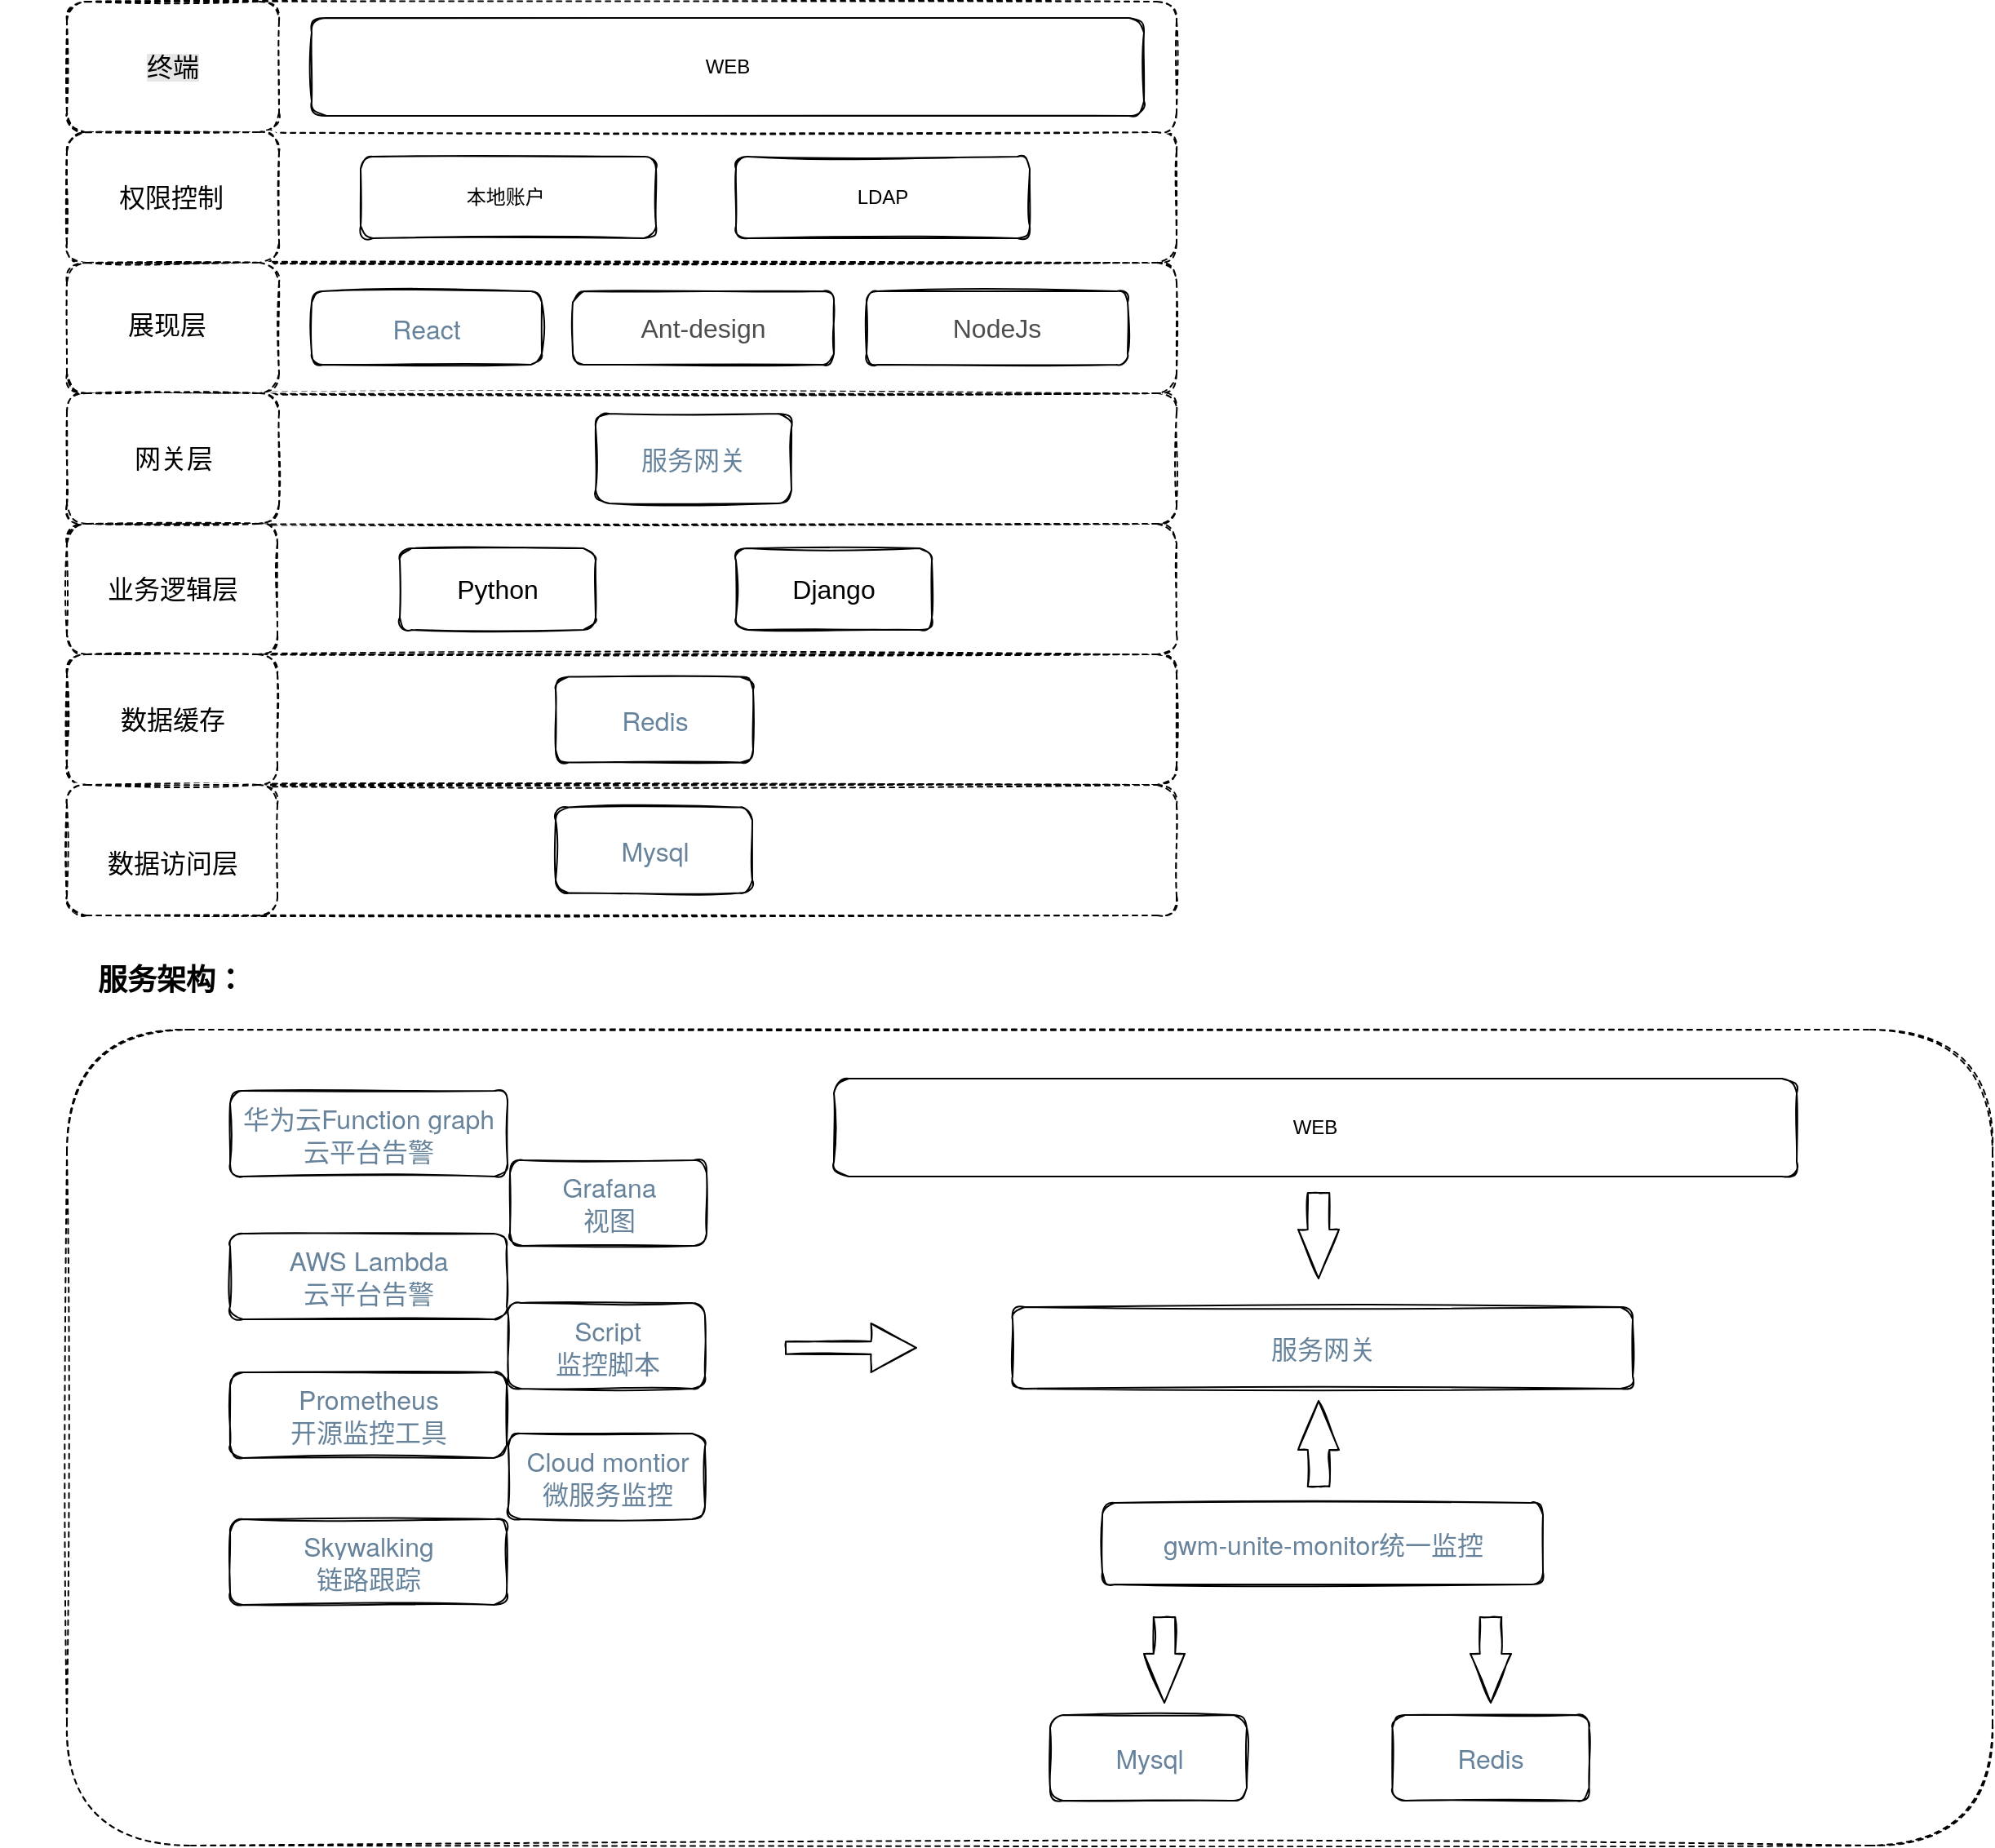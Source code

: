 <mxfile version="15.1.2" type="github">
  <diagram id="tznZErBPPmd9m9mybXFn" name="第 1 页">
    <mxGraphModel dx="1422" dy="706" grid="1" gridSize="10" guides="1" tooltips="1" connect="1" arrows="1" fold="1" page="1" pageScale="1" pageWidth="827" pageHeight="1169" math="0" shadow="0">
      <root>
        <mxCell id="0" />
        <mxCell id="1" parent="0" />
        <mxCell id="WTTCFvEiVQJhgHqV70Xt-83" value="" style="whiteSpace=wrap;html=1;shadow=0;glass=0;dashed=1;sketch=1;rounded=1;" vertex="1" parent="1">
          <mxGeometry x="90" y="710" width="1180" height="500" as="geometry" />
        </mxCell>
        <mxCell id="WTTCFvEiVQJhgHqV70Xt-27" value="" style="whiteSpace=wrap;html=1;dashed=1;sketch=1;rounded=1;" vertex="1" parent="1">
          <mxGeometry x="90" y="480" width="680" height="80" as="geometry" />
        </mxCell>
        <mxCell id="WTTCFvEiVQJhgHqV70Xt-25" value="" style="whiteSpace=wrap;html=1;dashed=1;sketch=1;rounded=1;" vertex="1" parent="1">
          <mxGeometry x="90" y="560" width="680" height="80" as="geometry" />
        </mxCell>
        <mxCell id="WTTCFvEiVQJhgHqV70Xt-24" value="" style="whiteSpace=wrap;html=1;dashed=1;sketch=1;rounded=1;" vertex="1" parent="1">
          <mxGeometry x="90" y="400" width="680" height="80" as="geometry" />
        </mxCell>
        <mxCell id="WTTCFvEiVQJhgHqV70Xt-22" value="" style="whiteSpace=wrap;html=1;dashed=1;sketch=1;rounded=1;" vertex="1" parent="1">
          <mxGeometry x="90" y="320" width="680" height="80" as="geometry" />
        </mxCell>
        <mxCell id="WTTCFvEiVQJhgHqV70Xt-20" value="" style="whiteSpace=wrap;html=1;dashed=1;sketch=1;rounded=1;" vertex="1" parent="1">
          <mxGeometry x="90" y="240" width="680" height="80" as="geometry" />
        </mxCell>
        <mxCell id="WTTCFvEiVQJhgHqV70Xt-19" value="" style="whiteSpace=wrap;html=1;dashed=1;sketch=1;rounded=1;" vertex="1" parent="1">
          <mxGeometry x="90" y="160" width="680" height="80" as="geometry" />
        </mxCell>
        <mxCell id="WTTCFvEiVQJhgHqV70Xt-18" value="" style="whiteSpace=wrap;html=1;dashed=1;sketch=1;rounded=1;" vertex="1" parent="1">
          <mxGeometry x="90" y="80" width="680" height="80" as="geometry" />
        </mxCell>
        <mxCell id="WTTCFvEiVQJhgHqV70Xt-1" value="WEB" style="whiteSpace=wrap;html=1;sketch=1;rounded=1;" vertex="1" parent="1">
          <mxGeometry x="240" y="90" width="510" height="60" as="geometry" />
        </mxCell>
        <mxCell id="WTTCFvEiVQJhgHqV70Xt-2" value="&lt;font color=&quot;#67839c&quot; face=&quot;helvetica neue, helvetica, arial, sans-serif&quot;&gt;&lt;span style=&quot;font-size: 16px&quot;&gt;React&lt;/span&gt;&lt;/font&gt;" style="whiteSpace=wrap;html=1;sketch=1;rounded=1;" vertex="1" parent="1">
          <mxGeometry x="240" y="257.5" width="141" height="45" as="geometry" />
        </mxCell>
        <mxCell id="WTTCFvEiVQJhgHqV70Xt-5" value="本地账户&lt;span style=&quot;white-space: pre&quot;&gt; &lt;/span&gt;" style="whiteSpace=wrap;html=1;sketch=1;rounded=1;" vertex="1" parent="1">
          <mxGeometry x="270" y="175" width="181" height="50" as="geometry" />
        </mxCell>
        <mxCell id="WTTCFvEiVQJhgHqV70Xt-6" value="LDAP" style="whiteSpace=wrap;html=1;sketch=1;rounded=1;" vertex="1" parent="1">
          <mxGeometry x="500" y="175" width="180" height="50" as="geometry" />
        </mxCell>
        <mxCell id="WTTCFvEiVQJhgHqV70Xt-9" value="&lt;font style=&quot;font-size: 16px&quot;&gt;Python&lt;/font&gt;" style="whiteSpace=wrap;html=1;sketch=1;rounded=1;" vertex="1" parent="1">
          <mxGeometry x="294" y="415" width="120" height="50" as="geometry" />
        </mxCell>
        <mxCell id="WTTCFvEiVQJhgHqV70Xt-10" value="&lt;font color=&quot;#67839c&quot; face=&quot;helvetica neue, helvetica, arial, sans-serif&quot;&gt;&lt;span style=&quot;font-size: 16px ; background-color: rgb(255 , 255 , 255)&quot;&gt;服务网关&lt;/span&gt;&lt;/font&gt;" style="whiteSpace=wrap;html=1;sketch=1;rounded=1;" vertex="1" parent="1">
          <mxGeometry x="414" y="332.5" width="120" height="55" as="geometry" />
        </mxCell>
        <mxCell id="WTTCFvEiVQJhgHqV70Xt-16" value="&lt;font color=&quot;#67839c&quot; face=&quot;helvetica neue, helvetica, arial, sans-serif&quot;&gt;&lt;span style=&quot;font-size: 16px ; background-color: rgb(255 , 255 , 255)&quot;&gt;Mysql&lt;/span&gt;&lt;/font&gt;" style="whiteSpace=wrap;html=1;sketch=1;rounded=1;" vertex="1" parent="1">
          <mxGeometry x="389.5" y="573.75" width="120.5" height="52.5" as="geometry" />
        </mxCell>
        <mxCell id="WTTCFvEiVQJhgHqV70Xt-26" value="&lt;span style=&quot;color: rgb(77 , 77 , 77) ; font-family: , &amp;#34;sf ui text&amp;#34; , &amp;#34;arial&amp;#34; , &amp;#34;pingfang sc&amp;#34; , &amp;#34;hiragino sans gb&amp;#34; , &amp;#34;microsoft yahei&amp;#34; , &amp;#34;wenquanyi micro hei&amp;#34; , sans-serif , &amp;#34;simhei&amp;#34; , &amp;#34;simsun&amp;#34; ; font-size: 16px ; background-color: rgb(255 , 255 , 255)&quot;&gt;Ant-design&lt;/span&gt;" style="whiteSpace=wrap;html=1;sketch=1;rounded=1;" vertex="1" parent="1">
          <mxGeometry x="400" y="257.5" width="160" height="45" as="geometry" />
        </mxCell>
        <mxCell id="WTTCFvEiVQJhgHqV70Xt-28" value="&lt;font color=&quot;#67839c&quot; face=&quot;helvetica neue, helvetica, arial, sans-serif&quot;&gt;&lt;span style=&quot;font-size: 16px ; background-color: rgb(255 , 255 , 255)&quot;&gt;Redis&lt;/span&gt;&lt;/font&gt;" style="whiteSpace=wrap;html=1;sketch=1;rounded=1;" vertex="1" parent="1">
          <mxGeometry x="389.5" y="493.75" width="121" height="52.5" as="geometry" />
        </mxCell>
        <mxCell id="WTTCFvEiVQJhgHqV70Xt-32" value="&lt;font color=&quot;#4d4d4d&quot;&gt;&lt;span style=&quot;font-size: 16px ; background-color: rgb(255 , 255 , 255)&quot;&gt;NodeJs&lt;/span&gt;&lt;/font&gt;" style="whiteSpace=wrap;html=1;sketch=1;rounded=1;" vertex="1" parent="1">
          <mxGeometry x="580" y="257.5" width="160" height="45" as="geometry" />
        </mxCell>
        <mxCell id="WTTCFvEiVQJhgHqV70Xt-33" value="&lt;font style=&quot;font-size: 16px&quot;&gt;Django&lt;/font&gt;" style="whiteSpace=wrap;html=1;sketch=1;rounded=1;" vertex="1" parent="1">
          <mxGeometry x="500" y="415" width="120" height="50" as="geometry" />
        </mxCell>
        <mxCell id="WTTCFvEiVQJhgHqV70Xt-34" value="" style="whiteSpace=wrap;html=1;shadow=0;glass=0;dashed=1;sketch=1;rounded=1;" vertex="1" parent="1">
          <mxGeometry x="90" y="80" width="130" height="80" as="geometry" />
        </mxCell>
        <mxCell id="WTTCFvEiVQJhgHqV70Xt-3" value="&lt;font style=&quot;font-size: 16px ; background-color: rgb(230 , 230 , 230)&quot;&gt;终端&lt;/font&gt;" style="text;html=1;align=center;verticalAlign=middle;whiteSpace=wrap;fontSize=16;sketch=1;rounded=1;" vertex="1" parent="1">
          <mxGeometry x="120" y="110" width="70" height="20" as="geometry" />
        </mxCell>
        <mxCell id="WTTCFvEiVQJhgHqV70Xt-35" value="" style="whiteSpace=wrap;html=1;shadow=0;glass=0;dashed=1;sketch=1;rounded=1;" vertex="1" parent="1">
          <mxGeometry x="90" y="160" width="130" height="80" as="geometry" />
        </mxCell>
        <mxCell id="WTTCFvEiVQJhgHqV70Xt-7" value="&lt;font style=&quot;font-size: 16px&quot;&gt;权限控制&lt;/font&gt;" style="text;html=1;align=center;verticalAlign=middle;whiteSpace=wrap;shadow=0;glass=0;sketch=1;rounded=1;" vertex="1" parent="1">
          <mxGeometry x="119" y="190" width="70" height="20" as="geometry" />
        </mxCell>
        <mxCell id="WTTCFvEiVQJhgHqV70Xt-36" value="" style="whiteSpace=wrap;html=1;shadow=0;glass=0;dashed=1;sketch=1;rounded=1;" vertex="1" parent="1">
          <mxGeometry x="90" y="240" width="130" height="80" as="geometry" />
        </mxCell>
        <mxCell id="WTTCFvEiVQJhgHqV70Xt-4" value="&lt;font style=&quot;font-size: 16px&quot;&gt;展现层&lt;/font&gt;" style="text;html=1;align=center;verticalAlign=middle;whiteSpace=wrap;sketch=1;rounded=1;" vertex="1" parent="1">
          <mxGeometry x="119" y="265" width="65" height="25" as="geometry" />
        </mxCell>
        <mxCell id="WTTCFvEiVQJhgHqV70Xt-37" value="" style="whiteSpace=wrap;html=1;shadow=0;glass=0;dashed=1;sketch=1;rounded=1;" vertex="1" parent="1">
          <mxGeometry x="90" y="320" width="130" height="80" as="geometry" />
        </mxCell>
        <mxCell id="WTTCFvEiVQJhgHqV70Xt-23" value="&lt;font style=&quot;font-size: 16px&quot;&gt;网关层&lt;/font&gt;" style="text;html=1;align=center;verticalAlign=middle;whiteSpace=wrap;sketch=1;rounded=1;" vertex="1" parent="1">
          <mxGeometry x="122.5" y="347.5" width="65" height="25" as="geometry" />
        </mxCell>
        <mxCell id="WTTCFvEiVQJhgHqV70Xt-38" value="" style="whiteSpace=wrap;html=1;shadow=0;glass=0;dashed=1;sketch=1;rounded=1;" vertex="1" parent="1">
          <mxGeometry x="90" y="400" width="129" height="80" as="geometry" />
        </mxCell>
        <mxCell id="WTTCFvEiVQJhgHqV70Xt-8" value="&lt;font style=&quot;font-size: 16px&quot;&gt;业务逻辑层&lt;/font&gt;" style="text;html=1;align=center;verticalAlign=middle;whiteSpace=wrap;sketch=1;rounded=1;" vertex="1" parent="1">
          <mxGeometry x="105" y="425" width="100" height="30" as="geometry" />
        </mxCell>
        <mxCell id="WTTCFvEiVQJhgHqV70Xt-39" value="" style="whiteSpace=wrap;html=1;shadow=0;glass=0;dashed=1;sketch=1;rounded=1;" vertex="1" parent="1">
          <mxGeometry x="90" y="480" width="129" height="80" as="geometry" />
        </mxCell>
        <mxCell id="WTTCFvEiVQJhgHqV70Xt-30" value="&lt;span style=&quot;font-size: 16px&quot;&gt;数据缓存&lt;/span&gt;" style="text;html=1;align=center;verticalAlign=middle;whiteSpace=wrap;sketch=1;rounded=1;" vertex="1" parent="1">
          <mxGeometry x="105" y="507.5" width="100" height="25" as="geometry" />
        </mxCell>
        <mxCell id="WTTCFvEiVQJhgHqV70Xt-40" value="" style="whiteSpace=wrap;html=1;shadow=0;glass=0;dashed=1;sketch=1;rounded=1;" vertex="1" parent="1">
          <mxGeometry x="90" y="560" width="129" height="80" as="geometry" />
        </mxCell>
        <mxCell id="WTTCFvEiVQJhgHqV70Xt-15" value="&lt;font style=&quot;font-size: 16px&quot;&gt;数据访问层&lt;/font&gt;" style="text;html=1;align=center;verticalAlign=middle;whiteSpace=wrap;sketch=1;rounded=1;" vertex="1" parent="1">
          <mxGeometry x="105" y="593.75" width="100" height="27.5" as="geometry" />
        </mxCell>
        <mxCell id="WTTCFvEiVQJhgHqV70Xt-41" value="&lt;font color=&quot;#67839c&quot; face=&quot;helvetica neue, helvetica, arial, sans-serif&quot;&gt;&lt;span style=&quot;font-size: 16px ; background-color: rgb(255 , 255 , 255)&quot;&gt;华为云Function graph&lt;br&gt;云平台告警&lt;br&gt;&lt;/span&gt;&lt;/font&gt;" style="whiteSpace=wrap;html=1;sketch=1;rounded=1;" vertex="1" parent="1">
          <mxGeometry x="190" y="747.5" width="170" height="52.5" as="geometry" />
        </mxCell>
        <mxCell id="WTTCFvEiVQJhgHqV70Xt-42" value="&lt;font color=&quot;#67839c&quot; face=&quot;helvetica neue, helvetica, arial, sans-serif&quot;&gt;&lt;span style=&quot;font-size: 16px ; background-color: rgb(255 , 255 , 255)&quot;&gt;AWS Lambda&lt;br&gt;&lt;/span&gt;&lt;/font&gt;&lt;span style=&quot;color: rgb(103 , 131 , 156) ; font-family: &amp;#34;helvetica neue&amp;#34; , &amp;#34;helvetica&amp;#34; , &amp;#34;arial&amp;#34; , sans-serif ; font-size: 16px ; background-color: rgb(255 , 255 , 255)&quot;&gt;云平台告警&lt;/span&gt;&lt;font color=&quot;#67839c&quot; face=&quot;helvetica neue, helvetica, arial, sans-serif&quot;&gt;&lt;span style=&quot;font-size: 16px ; background-color: rgb(255 , 255 , 255)&quot;&gt;&lt;br&gt;&lt;/span&gt;&lt;/font&gt;" style="whiteSpace=wrap;html=1;sketch=1;rounded=1;" vertex="1" parent="1">
          <mxGeometry x="190" y="835" width="169.5" height="52.5" as="geometry" />
        </mxCell>
        <mxCell id="WTTCFvEiVQJhgHqV70Xt-43" value="&lt;font color=&quot;#67839c&quot; face=&quot;helvetica neue, helvetica, arial, sans-serif&quot;&gt;&lt;span style=&quot;font-size: 16px ; background-color: rgb(255 , 255 , 255)&quot;&gt;Skywalking&lt;br&gt;链路跟踪&lt;br&gt;&lt;/span&gt;&lt;/font&gt;" style="whiteSpace=wrap;html=1;sketch=1;rounded=1;" vertex="1" parent="1">
          <mxGeometry x="190" y="1010" width="169.5" height="52.5" as="geometry" />
        </mxCell>
        <mxCell id="WTTCFvEiVQJhgHqV70Xt-44" value="&lt;font color=&quot;#67839c&quot; face=&quot;helvetica neue, helvetica, arial, sans-serif&quot;&gt;&lt;span style=&quot;font-size: 16px ; background-color: rgb(255 , 255 , 255)&quot;&gt;Prometheus&lt;br&gt;开源监控工具&lt;br&gt;&lt;/span&gt;&lt;/font&gt;" style="whiteSpace=wrap;html=1;sketch=1;rounded=1;" vertex="1" parent="1">
          <mxGeometry x="190" y="920" width="169.5" height="52.5" as="geometry" />
        </mxCell>
        <mxCell id="WTTCFvEiVQJhgHqV70Xt-45" value="&lt;font color=&quot;#67839c&quot; face=&quot;helvetica neue, helvetica, arial, sans-serif&quot;&gt;&lt;span style=&quot;font-size: 16px ; background-color: rgb(255 , 255 , 255)&quot;&gt;Script&lt;br&gt;监控脚本&lt;br&gt;&lt;/span&gt;&lt;/font&gt;" style="whiteSpace=wrap;html=1;sketch=1;rounded=1;" vertex="1" parent="1">
          <mxGeometry x="360.5" y="877.5" width="120.5" height="52.5" as="geometry" />
        </mxCell>
        <mxCell id="WTTCFvEiVQJhgHqV70Xt-46" value="&lt;font color=&quot;#67839c&quot; face=&quot;helvetica neue, helvetica, arial, sans-serif&quot;&gt;&lt;span style=&quot;font-size: 16px ; background-color: rgb(255 , 255 , 255)&quot;&gt;Grafana&lt;br&gt;视图&lt;br&gt;&lt;/span&gt;&lt;/font&gt;" style="whiteSpace=wrap;html=1;sketch=1;rounded=1;" vertex="1" parent="1">
          <mxGeometry x="361.5" y="790" width="120.5" height="52.5" as="geometry" />
        </mxCell>
        <mxCell id="WTTCFvEiVQJhgHqV70Xt-47" value="&lt;font color=&quot;#67839c&quot; face=&quot;helvetica neue, helvetica, arial, sans-serif&quot;&gt;&lt;span style=&quot;font-size: 16px ; background-color: rgb(255 , 255 , 255)&quot;&gt;Cloud montior&lt;br&gt;微服务监控&lt;br&gt;&lt;/span&gt;&lt;/font&gt;" style="whiteSpace=wrap;html=1;sketch=1;rounded=1;" vertex="1" parent="1">
          <mxGeometry x="360.5" y="957.5" width="120.5" height="52.5" as="geometry" />
        </mxCell>
        <mxCell id="WTTCFvEiVQJhgHqV70Xt-49" value="&lt;font color=&quot;#67839c&quot; face=&quot;helvetica neue, helvetica, arial, sans-serif&quot;&gt;&lt;span style=&quot;background-color: rgb(255 , 255 , 255)&quot;&gt;&lt;span style=&quot;font-size: 16px&quot;&gt;gwm-unite-&lt;/span&gt;&lt;span style=&quot;font-size: 16px&quot;&gt;monitor统一监控&lt;/span&gt;&lt;/span&gt;&lt;/font&gt;" style="whiteSpace=wrap;html=1;sketch=1;rounded=1;" vertex="1" parent="1">
          <mxGeometry x="724.5" y="1000" width="270" height="50" as="geometry" />
        </mxCell>
        <mxCell id="WTTCFvEiVQJhgHqV70Xt-52" value="&lt;font color=&quot;#67839c&quot; face=&quot;helvetica neue, helvetica, arial, sans-serif&quot;&gt;&lt;span style=&quot;font-size: 16px ; background-color: rgb(255 , 255 , 255)&quot;&gt;服务网关&lt;/span&gt;&lt;/font&gt;" style="whiteSpace=wrap;html=1;sketch=1;rounded=1;" vertex="1" parent="1">
          <mxGeometry x="669.5" y="880" width="380" height="50" as="geometry" />
        </mxCell>
        <mxCell id="WTTCFvEiVQJhgHqV70Xt-66" value="" style="html=1;shadow=0;dashed=0;align=center;verticalAlign=middle;shape=mxgraph.arrows2.arrow;dy=0.47;dx=30;direction=north;notch=0;glass=0;sketch=1;rounded=1;" vertex="1" parent="1">
          <mxGeometry x="844.5" y="937.5" width="25" height="52.5" as="geometry" />
        </mxCell>
        <mxCell id="WTTCFvEiVQJhgHqV70Xt-68" value="WEB" style="whiteSpace=wrap;html=1;sketch=1;rounded=1;" vertex="1" parent="1">
          <mxGeometry x="560" y="740" width="590" height="60" as="geometry" />
        </mxCell>
        <mxCell id="WTTCFvEiVQJhgHqV70Xt-70" value="" style="html=1;shadow=0;dashed=0;align=center;verticalAlign=middle;shape=mxgraph.arrows2.arrow;dy=0.47;dx=30;direction=south;notch=0;glass=0;sketch=1;rounded=1;" vertex="1" parent="1">
          <mxGeometry x="844.5" y="810" width="25" height="52.5" as="geometry" />
        </mxCell>
        <mxCell id="WTTCFvEiVQJhgHqV70Xt-71" value="" style="html=1;shadow=0;dashed=0;align=center;verticalAlign=middle;shape=mxgraph.arrows2.arrow;dy=0.47;dx=30;direction=south;notch=0;glass=0;sketch=1;rounded=1;" vertex="1" parent="1">
          <mxGeometry x="750" y="1070" width="25" height="52.5" as="geometry" />
        </mxCell>
        <mxCell id="WTTCFvEiVQJhgHqV70Xt-72" value="" style="html=1;shadow=0;dashed=0;align=center;verticalAlign=middle;shape=mxgraph.arrows2.arrow;dy=0.47;dx=30;direction=south;notch=0;glass=0;sketch=1;rounded=1;" vertex="1" parent="1">
          <mxGeometry x="950" y="1070" width="25" height="52.5" as="geometry" />
        </mxCell>
        <mxCell id="WTTCFvEiVQJhgHqV70Xt-77" value="" style="html=1;shadow=0;dashed=0;align=center;verticalAlign=middle;shape=mxgraph.arrows2.arrow;dy=0.74;dx=27.75;direction=east;notch=0;glass=0;sketch=1;rounded=1;" vertex="1" parent="1">
          <mxGeometry x="530.5" y="890" width="80" height="30" as="geometry" />
        </mxCell>
        <mxCell id="WTTCFvEiVQJhgHqV70Xt-80" value="&lt;font color=&quot;#67839c&quot; face=&quot;helvetica neue, helvetica, arial, sans-serif&quot;&gt;&lt;span style=&quot;font-size: 16px ; background-color: rgb(255 , 255 , 255)&quot;&gt;Mysql&lt;/span&gt;&lt;/font&gt;" style="whiteSpace=wrap;html=1;sketch=1;rounded=1;" vertex="1" parent="1">
          <mxGeometry x="692.5" y="1130" width="120.5" height="52.5" as="geometry" />
        </mxCell>
        <mxCell id="WTTCFvEiVQJhgHqV70Xt-81" value="&lt;font color=&quot;#67839c&quot; face=&quot;helvetica neue, helvetica, arial, sans-serif&quot;&gt;&lt;span style=&quot;font-size: 16px ; background-color: rgb(255 , 255 , 255)&quot;&gt;Redis&lt;/span&gt;&lt;/font&gt;" style="whiteSpace=wrap;html=1;sketch=1;rounded=1;" vertex="1" parent="1">
          <mxGeometry x="902.25" y="1130" width="120.5" height="52.5" as="geometry" />
        </mxCell>
        <mxCell id="WTTCFvEiVQJhgHqV70Xt-84" value="&lt;font style=&quot;font-size: 18px&quot;&gt;&lt;b&gt;服务架构：&lt;/b&gt;&lt;/font&gt;" style="text;html=1;strokeColor=none;fillColor=none;align=center;verticalAlign=middle;whiteSpace=wrap;rounded=0;shadow=0;glass=0;dashed=1;sketch=1;" vertex="1" parent="1">
          <mxGeometry x="49" y="660" width="210" height="40" as="geometry" />
        </mxCell>
      </root>
    </mxGraphModel>
  </diagram>
</mxfile>
